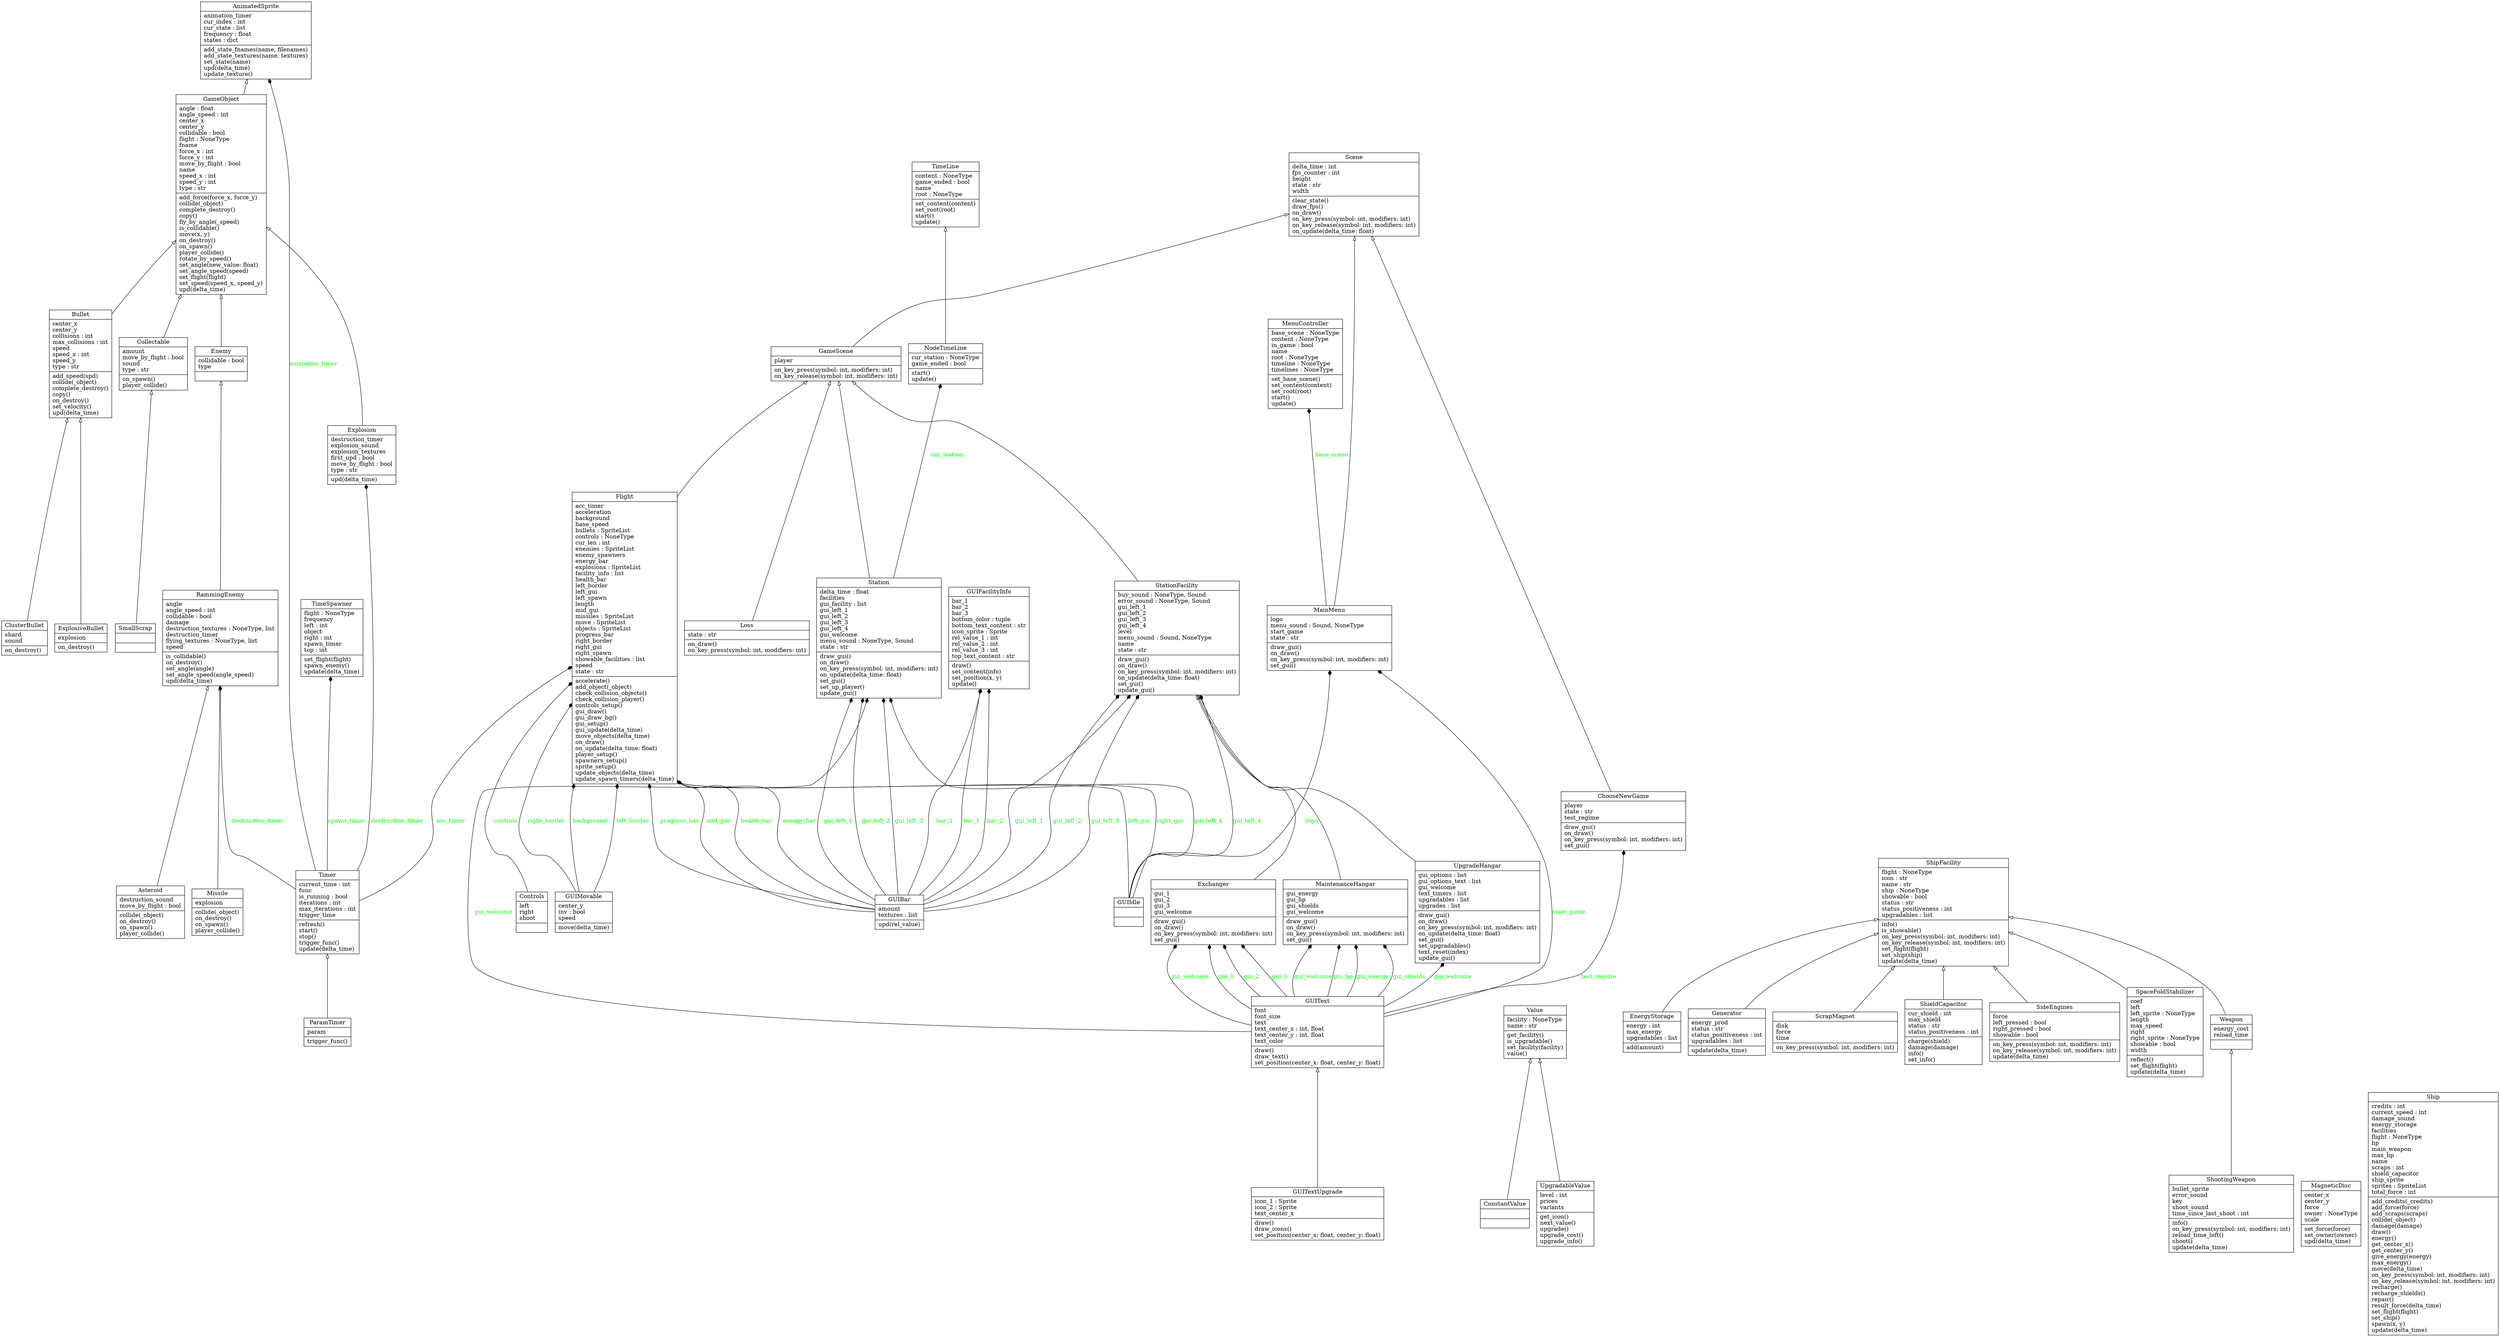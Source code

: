 digraph "classes_arcade" {
rankdir=BT
charset="utf-8"
"core.GameObjects.AnimatedSprite" [color="black", fontcolor="black", label="{AnimatedSprite|animation_timer\lcur_index : int\lcur_state : list\lfrequency : float\lstates : dict\l|add_state_fnames(name, filenames)\ladd_state_textures(name, textures)\lset_state(name)\lupd(delta_time)\lupdate_texture()\l}", shape="record", style="solid"];
"core.Enemies.Asteroid" [color="black", fontcolor="black", label="{Asteroid|destruction_sound\lmove_by_flight : bool\l|collide(_object)\lon_destroy()\lon_spawn()\lplayer_collide()\l}", shape="record", style="solid"];
"core.Ship.Bullet" [color="black", fontcolor="black", label="{Bullet|center_x\lcenter_y\lcollisions : int\lmax_collisions : int\lspeed\lspeed_x : int\lspeed_y\ltype : str\l|add_speed(spd)\lcollide(_object)\lcomplete_destroy()\lcopy()\lon_destroy()\lset_velocity()\lupd(delta_time)\l}", shape="record", style="solid"];
"core.Scenes.ChooseNewGame" [color="black", fontcolor="black", label="{ChooseNewGame|player\lstate : str\ltest_regime\l|draw_gui()\lon_draw()\lon_key_press(symbol: int, modifiers: int)\lset_gui()\l}", shape="record", style="solid"];
"core.Ship.ClusterBullet" [color="black", fontcolor="black", label="{ClusterBullet|shard\lsound\l|on_destroy()\l}", shape="record", style="solid"];
"core.Collectables.Collectable" [color="black", fontcolor="black", label="{Collectable|amount\lmove_by_flight : bool\lsound\ltype : str\l|on_spawn()\lplayer_collide()\l}", shape="record", style="solid"];
"core.Ship.ConstantValue" [color="black", fontcolor="black", label="{ConstantValue|\l|}", shape="record", style="solid"];
"core.Utilities.Controls" [color="black", fontcolor="black", label="{Controls|left\lright\lshoot\l|}", shape="record", style="solid"];
"core.Enemies.Enemy" [color="black", fontcolor="black", label="{Enemy|collidable : bool\ltype\l|}", shape="record", style="solid"];
"core.Ship.EnergyStorage" [color="black", fontcolor="black", label="{EnergyStorage|energy : int\lmax_energy\lupgradables : list\l|add(amount)\l}", shape="record", style="solid"];
"core.Scenes.Exchanger" [color="black", fontcolor="black", label="{Exchanger|gui_1\lgui_2\lgui_3\lgui_welcome\l|draw_gui()\lon_draw()\lon_key_press(symbol: int, modifiers: int)\lset_gui()\l}", shape="record", style="solid"];
"core.Explosion.Explosion" [color="black", fontcolor="black", label="{Explosion|destruction_timer\lexplosion_sound\lexplosion_textures\lfirst_upd : bool\lmove_by_flight : bool\ltype : str\l|upd(delta_time)\l}", shape="record", style="solid"];
"core.Ship.ExplosiveBullet" [color="black", fontcolor="black", label="{ExplosiveBullet|explosion\l|on_destroy()\l}", shape="record", style="solid"];
"core.Scenes.Flight" [color="black", fontcolor="black", label="{Flight|acc_timer\lacceleration\lbackground\lbase_speed\lbullets : SpriteList\lcontrols : NoneType\lcur_len : int\lenemies : SpriteList\lenemy_spawners\lenergy_bar\lexplosions : SpriteList\lfacility_info : list\lhealth_bar\lleft_border\lleft_gui\lleft_spawn\llength\lmid_gui\lmissiles : SpriteList\lmove : SpriteList\lobjects : SpriteList\lprogress_bar\lright_border\lright_gui\lright_spawn\lshowable_facilities : list\lspeed\lstate : str\l|accelerate()\ladd_object(_object)\lcheck_collision_objects()\lcheck_collision_player()\lcontrols_setup()\lgui_draw()\lgui_draw_bg()\lgui_setup()\lgui_update(delta_time)\lmove_objects(delta_time)\lon_draw()\lon_update(delta_time: float)\lplayer_setup()\lspawners_setup()\lsprite_setup()\lupdate_objects(delta_time)\lupdate_spawn_timers(delta_time)\l}", shape="record", style="solid"];
"core.GUI.GUIBar" [color="black", fontcolor="black", label="{GUIBar|amount\ltextures : list\l|upd(rel_value)\l}", shape="record", style="solid"];
"core.GUI.GUIFacilityInfo" [color="black", fontcolor="black", label="{GUIFacilityInfo|bar_1\lbar_2\lbar_3\lbottom_color : tuple\lbottom_text_content : str\licon_sprite : Sprite\lrel_value_1 : int\lrel_value_2 : int\lrel_value_3 : int\ltop_text_content : str\l|draw()\lset_content(info)\lset_position(x, y)\lupdate()\l}", shape="record", style="solid"];
"core.GUI.GUIIdle" [color="black", fontcolor="black", label="{GUIIdle|\l|}", shape="record", style="solid"];
"core.GUI.GUIMovable" [color="black", fontcolor="black", label="{GUIMovable|center_y\linv : bool\lspeed\l|move(delta_time)\l}", shape="record", style="solid"];
"core.GUI.GUIText" [color="black", fontcolor="black", label="{GUIText|font\lfont_size\ltext\ltext_center_x : int, float\ltext_center_y : int, float\ltext_color\l|draw()\ldraw_text()\lset_position(center_x: float, center_y: float)\l}", shape="record", style="solid"];
"core.GUI.GUITextUpgrade" [color="black", fontcolor="black", label="{GUITextUpgrade|icon_1 : Sprite\licon_2 : Sprite\ltext_center_x\l|draw()\ldraw_icons()\lset_position(center_x: float, center_y: float)\l}", shape="record", style="solid"];
"core.GameObjects.GameObject" [color="black", fontcolor="black", label="{GameObject|angle : float\langle_speed : int\lcenter_x\lcenter_y\lcollidable : bool\lflight : NoneType\lfname\lforce_x : int\lforce_y : int\lmove_by_flight : bool\lname\lspeed_x : int\lspeed_y : int\ltype : str\l|add_force(force_x, force_y)\lcollide(_object)\lcomplete_destroy()\lcopy()\lfly_by_angle(_speed)\lis_collidable()\lmove(x, y)\lon_destroy()\lon_spawn()\lplayer_collide()\lrotate_by_speed()\lset_angle(new_value: float)\lset_angle_speed(speed)\lset_flight(flight)\lset_speed(speed_x, speed_y)\lupd(delta_time)\l}", shape="record", style="solid"];
"core.Scenes.GameScene" [color="black", fontcolor="black", label="{GameScene|player\l|on_key_press(symbol: int, modifiers: int)\lon_key_release(symbol: int, modifiers: int)\l}", shape="record", style="solid"];
"core.Ship.Generator" [color="black", fontcolor="black", label="{Generator|energy_prod\lstatus : str\lstatus_positiveness : int\lupgradables : list\l|update(delta_time)\l}", shape="record", style="solid"];
"core.Scenes.Loss" [color="black", fontcolor="black", label="{Loss|state : str\l|on_draw()\lon_key_press(symbol: int, modifiers: int)\l}", shape="record", style="solid"];
"core.MiscObjects.MagneticDisc" [color="black", fontcolor="black", label="{MagneticDisc|center_x\lcenter_y\lforce\lowner : NoneType\lscale\l|set_force(force)\lset_owner(owner)\lupd(delta_time)\l}", shape="record", style="solid"];
"core.Scenes.MainMenu" [color="black", fontcolor="black", label="{MainMenu|logo\lmenu_sound : Sound, NoneType\lstart_game\lstate : str\l|draw_gui()\lon_draw()\lon_key_press(symbol: int, modifiers: int)\lset_gui()\l}", shape="record", style="solid"];
"core.Scenes.MaintenanceHangar" [color="black", fontcolor="black", label="{MaintenanceHangar|gui_energy\lgui_hp\lgui_shields\lgui_welcome\l|draw_gui()\lon_draw()\lon_key_press(symbol: int, modifiers: int)\lset_gui()\l}", shape="record", style="solid"];
"core.Control.MenuController" [color="black", fontcolor="black", label="{MenuController|base_scene : NoneType\lcontent : NoneType\lin_game : bool\lname\lroot : NoneType\ltimeline : NoneType\ltimelines : NoneType\l|set_base_scene()\lset_content(content)\lset_root(root)\lstart()\lupdate()\l}", shape="record", style="solid"];
"core.Enemies.Missile" [color="black", fontcolor="black", label="{Missile|explosion\l|collide(_object)\lon_destroy()\lon_spawn()\lplayer_collide()\l}", shape="record", style="solid"];
"core.Control.NodeTimeLine" [color="black", fontcolor="black", label="{NodeTimeLine|cur_station : NoneType\lgame_ended : bool\l|start()\lupdate()\l}", shape="record", style="solid"];
"core.Utilities.ParamTimer" [color="black", fontcolor="black", label="{ParamTimer|param\l|trigger_func()\l}", shape="record", style="solid"];
"core.Enemies.RammingEnemy" [color="black", fontcolor="black", label="{RammingEnemy|angle\langle_speed : int\lcollidable : bool\ldamage\ldestruction_textures : NoneType, list\ldestruction_timer\lflying_textures : NoneType, list\lspeed\l|is_collidable()\lon_destroy()\lset_angle(angle)\lset_angle_speed(angle_speed)\lupd(delta_time)\l}", shape="record", style="solid"];
"core.Scenes.Scene" [color="black", fontcolor="black", label="{Scene|delta_time : int\lfps_counter : int\lheight\lstate : str\lwidth\l|clear_state()\ldraw_fps()\lon_draw()\lon_key_press(symbol: int, modifiers: int)\lon_key_release(symbol: int, modifiers: int)\lon_update(delta_time: float)\l}", shape="record", style="solid"];
"core.Ship.ScrapMagnet" [color="black", fontcolor="black", label="{ScrapMagnet|disk\lforce\ltime\l|on_key_press(symbol: int, modifiers: int)\l}", shape="record", style="solid"];
"core.Ship.ShieldCapacitor" [color="black", fontcolor="black", label="{ShieldCapacitor|cur_shield : int\lmax_shield\lstatus : str\lstatus_positiveness : int\l|charge(shield)\ldamage(damage)\linfo()\lset_info()\l}", shape="record", style="solid"];
"core.Ship.Ship" [color="black", fontcolor="black", label="{Ship|credits : int\lcurrent_speed : int\ldamage_sound\lenergy_storage\lfacilities\lflight : NoneType\lhp\lmain_weapon\lmax_hp\lname\lscraps : int\lshield_capacitor\lship_sprite\lsprites : SpriteList\ltotal_force : int\l|add_credits(_credits)\ladd_force(force)\ladd_scraps(scraps)\lcollide(_object)\ldamage(damage)\ldraw()\lenergy()\lget_center_x()\lget_center_y()\lgive_energy(energy)\lmax_energy()\lmove(delta_time)\lon_key_press(symbol: int, modifiers: int)\lon_key_release(symbol: int, modifiers: int)\lrecharge()\lrecharge_shields()\lrepair()\lresult_force(delta_time)\lset_flight(flight)\lset_ship()\lspawn(x, y)\lupdate(delta_time)\l}", shape="record", style="solid"];
"core.Ship.ShipFacility" [color="black", fontcolor="black", label="{ShipFacility|flight : NoneType\licon : str\lname : str\lship : NoneType\lshowable : bool\lstatus : str\lstatus_positiveness : int\lupgradables : list\l|info()\lis_showable()\lon_key_press(symbol: int, modifiers: int)\lon_key_release(symbol: int, modifiers: int)\lset_flight(flight)\lset_ship(ship)\lupdate(delta_time)\l}", shape="record", style="solid"];
"core.Ship.ShootingWeapon" [color="black", fontcolor="black", label="{ShootingWeapon|bullet_sprite\lerror_sound\lkey\lshoot_sound\ltime_since_last_shoot : int\l|info()\lon_key_press(symbol: int, modifiers: int)\lreload_time_left()\lshoot()\lupdate(delta_time)\l}", shape="record", style="solid"];
"core.Ship.SideEngines" [color="black", fontcolor="black", label="{SideEngines|force\lleft_pressed : bool\lright_pressed : bool\lshowable : bool\l|on_key_press(symbol: int, modifiers: int)\lon_key_release(symbol: int, modifiers: int)\lupdate(delta_time)\l}", shape="record", style="solid"];
"core.Collectables.SmallScrap" [color="black", fontcolor="black", label="{SmallScrap|\l|}", shape="record", style="solid"];
"core.Ship.SpaceFoldStabilizer" [color="black", fontcolor="black", label="{SpaceFoldStabilizer|coef\lleft\lleft_sprite : NoneType\llength\lmax_speed\lright\lright_sprite : NoneType\lshowable : bool\lwidth\l|reflect()\lset_flight(flight)\lupdate(delta_time)\l}", shape="record", style="solid"];
"core.Scenes.Station" [color="black", fontcolor="black", label="{Station|delta_time : float\lfacilities\lgui_facility : list\lgui_left_1\lgui_left_2\lgui_left_3\lgui_left_4\lgui_welcome\lmenu_sound : NoneType, Sound\lstate : str\l|draw_gui()\lon_draw()\lon_key_press(symbol: int, modifiers: int)\lon_update(delta_time: float)\lset_gui()\lset_up_player()\lupdate_gui()\l}", shape="record", style="solid"];
"core.Scenes.StationFacility" [color="black", fontcolor="black", label="{StationFacility|buy_sound : NoneType, Sound\lerror_sound : NoneType, Sound\lgui_left_1\lgui_left_2\lgui_left_3\lgui_left_4\llevel\lmenu_sound : Sound, NoneType\lname\lstate : str\l|draw_gui()\lon_draw()\lon_key_press(symbol: int, modifiers: int)\lon_update(delta_time: float)\lset_gui()\lupdate_gui()\l}", shape="record", style="solid"];
"core.Control.TimeLine" [color="black", fontcolor="black", label="{TimeLine|content : NoneType\lgame_ended : bool\lname\lroot : NoneType\l|set_content(content)\lset_root(root)\lstart()\lupdate()\l}", shape="record", style="solid"];
"core.Enemies.TimeSpawner" [color="black", fontcolor="black", label="{TimeSpawner|flight : NoneType\lfrequency\lleft : int\lobject\lright : int\lspawn_timer\ltop : int\l|set_flight(flight)\lspawn_enemy()\lupdate(delta_time)\l}", shape="record", style="solid"];
"core.Utilities.Timer" [color="black", fontcolor="black", label="{Timer|current_time : int\lfunc\lis_running : bool\literations : int\lmax_iterations : int\ltrigger_time\l|refresh()\lstart()\lstop()\ltrigger_func()\lupdate(delta_time)\l}", shape="record", style="solid"];
"core.Ship.UpgradableValue" [color="black", fontcolor="black", label="{UpgradableValue|level : int\lprices\lvariants\l|get_icon()\lnext_value()\lupgrade()\lupgrade_cost()\lupgrade_info()\l}", shape="record", style="solid"];
"core.Scenes.UpgradeHangar" [color="black", fontcolor="black", label="{UpgradeHangar|gui_options : list\lgui_options_text : list\lgui_welcome\ltext_timers : list\lupgradables : list\lupgrades : list\l|draw_gui()\lon_draw()\lon_key_press(symbol: int, modifiers: int)\lon_update(delta_time: float)\lset_gui()\lset_upgradables()\ltext_reset(index)\lupdate_gui()\l}", shape="record", style="solid"];
"core.Ship.Value" [color="black", fontcolor="black", label="{Value|facility : NoneType\lname : str\l|get_facility()\lis_upgradable()\lset_facility(facility)\lvalue()\l}", shape="record", style="solid"];
"core.Ship.Weapon" [color="black", fontcolor="black", label="{Weapon|energy_cost\lreload_time\l|}", shape="record", style="solid"];
"core.Collectables.Collectable" -> "core.GameObjects.GameObject" [arrowhead="empty", arrowtail="none"];
"core.Collectables.SmallScrap" -> "core.Collectables.Collectable" [arrowhead="empty", arrowtail="none"];
"core.Control.NodeTimeLine" -> "core.Control.TimeLine" [arrowhead="empty", arrowtail="none"];
"core.Enemies.Asteroid" -> "core.Enemies.RammingEnemy" [arrowhead="empty", arrowtail="none"];
"core.Enemies.Enemy" -> "core.GameObjects.GameObject" [arrowhead="empty", arrowtail="none"];
"core.Enemies.Missile" -> "core.Enemies.RammingEnemy" [arrowhead="empty", arrowtail="none"];
"core.Enemies.RammingEnemy" -> "core.Enemies.Enemy" [arrowhead="empty", arrowtail="none"];
"core.Explosion.Explosion" -> "core.GameObjects.GameObject" [arrowhead="empty", arrowtail="none"];
"core.GUI.GUITextUpgrade" -> "core.GUI.GUIText" [arrowhead="empty", arrowtail="none"];
"core.GameObjects.GameObject" -> "core.GameObjects.AnimatedSprite" [arrowhead="empty", arrowtail="none"];
"core.Scenes.ChooseNewGame" -> "core.Scenes.Scene" [arrowhead="empty", arrowtail="none"];
"core.Scenes.Exchanger" -> "core.Scenes.StationFacility" [arrowhead="empty", arrowtail="none"];
"core.Scenes.Flight" -> "core.Scenes.GameScene" [arrowhead="empty", arrowtail="none"];
"core.Scenes.GameScene" -> "core.Scenes.Scene" [arrowhead="empty", arrowtail="none"];
"core.Scenes.Loss" -> "core.Scenes.GameScene" [arrowhead="empty", arrowtail="none"];
"core.Scenes.MainMenu" -> "core.Scenes.Scene" [arrowhead="empty", arrowtail="none"];
"core.Scenes.MaintenanceHangar" -> "core.Scenes.StationFacility" [arrowhead="empty", arrowtail="none"];
"core.Scenes.Station" -> "core.Scenes.GameScene" [arrowhead="empty", arrowtail="none"];
"core.Scenes.StationFacility" -> "core.Scenes.GameScene" [arrowhead="empty", arrowtail="none"];
"core.Scenes.UpgradeHangar" -> "core.Scenes.StationFacility" [arrowhead="empty", arrowtail="none"];
"core.Ship.Bullet" -> "core.GameObjects.GameObject" [arrowhead="empty", arrowtail="none"];
"core.Ship.ClusterBullet" -> "core.Ship.Bullet" [arrowhead="empty", arrowtail="none"];
"core.Ship.ConstantValue" -> "core.Ship.Value" [arrowhead="empty", arrowtail="none"];
"core.Ship.EnergyStorage" -> "core.Ship.ShipFacility" [arrowhead="empty", arrowtail="none"];
"core.Ship.ExplosiveBullet" -> "core.Ship.Bullet" [arrowhead="empty", arrowtail="none"];
"core.Ship.Generator" -> "core.Ship.ShipFacility" [arrowhead="empty", arrowtail="none"];
"core.Ship.ScrapMagnet" -> "core.Ship.ShipFacility" [arrowhead="empty", arrowtail="none"];
"core.Ship.ShieldCapacitor" -> "core.Ship.ShipFacility" [arrowhead="empty", arrowtail="none"];
"core.Ship.ShootingWeapon" -> "core.Ship.Weapon" [arrowhead="empty", arrowtail="none"];
"core.Ship.SideEngines" -> "core.Ship.ShipFacility" [arrowhead="empty", arrowtail="none"];
"core.Ship.SpaceFoldStabilizer" -> "core.Ship.ShipFacility" [arrowhead="empty", arrowtail="none"];
"core.Ship.UpgradableValue" -> "core.Ship.Value" [arrowhead="empty", arrowtail="none"];
"core.Ship.Weapon" -> "core.Ship.ShipFacility" [arrowhead="empty", arrowtail="none"];
"core.Utilities.ParamTimer" -> "core.Utilities.Timer" [arrowhead="empty", arrowtail="none"];
"core.GUI.GUIBar" -> "core.GUI.GUIFacilityInfo" [arrowhead="diamond", arrowtail="none", fontcolor="green", label="bar_1", style="solid"];
"core.GUI.GUIBar" -> "core.GUI.GUIFacilityInfo" [arrowhead="diamond", arrowtail="none", fontcolor="green", label="bar_2", style="solid"];
"core.GUI.GUIBar" -> "core.GUI.GUIFacilityInfo" [arrowhead="diamond", arrowtail="none", fontcolor="green", label="bar_3", style="solid"];
"core.GUI.GUIBar" -> "core.Scenes.Flight" [arrowhead="diamond", arrowtail="none", fontcolor="green", label="health_bar", style="solid"];
"core.GUI.GUIBar" -> "core.Scenes.Flight" [arrowhead="diamond", arrowtail="none", fontcolor="green", label="energy_bar", style="solid"];
"core.GUI.GUIBar" -> "core.Scenes.Flight" [arrowhead="diamond", arrowtail="none", fontcolor="green", label="progress_bar", style="solid"];
"core.GUI.GUIBar" -> "core.Scenes.Flight" [arrowhead="diamond", arrowtail="none", fontcolor="green", label="mid_gui", style="solid"];
"core.GUI.GUIBar" -> "core.Scenes.Station" [arrowhead="diamond", arrowtail="none", fontcolor="green", label="gui_left_1", style="solid"];
"core.GUI.GUIBar" -> "core.Scenes.Station" [arrowhead="diamond", arrowtail="none", fontcolor="green", label="gui_left_2", style="solid"];
"core.GUI.GUIBar" -> "core.Scenes.Station" [arrowhead="diamond", arrowtail="none", fontcolor="green", label="gui_left_3", style="solid"];
"core.GUI.GUIBar" -> "core.Scenes.StationFacility" [arrowhead="diamond", arrowtail="none", fontcolor="green", label="gui_left_1", style="solid"];
"core.GUI.GUIBar" -> "core.Scenes.StationFacility" [arrowhead="diamond", arrowtail="none", fontcolor="green", label="gui_left_2", style="solid"];
"core.GUI.GUIBar" -> "core.Scenes.StationFacility" [arrowhead="diamond", arrowtail="none", fontcolor="green", label="gui_left_3", style="solid"];
"core.GUI.GUIIdle" -> "core.Scenes.Flight" [arrowhead="diamond", arrowtail="none", fontcolor="green", label="left_gui", style="solid"];
"core.GUI.GUIIdle" -> "core.Scenes.Flight" [arrowhead="diamond", arrowtail="none", fontcolor="green", label="right_gui", style="solid"];
"core.GUI.GUIIdle" -> "core.Scenes.MainMenu" [arrowhead="diamond", arrowtail="none", fontcolor="green", label="logo", style="solid"];
"core.GUI.GUIIdle" -> "core.Scenes.Station" [arrowhead="diamond", arrowtail="none", fontcolor="green", label="gui_left_4", style="solid"];
"core.GUI.GUIIdle" -> "core.Scenes.StationFacility" [arrowhead="diamond", arrowtail="none", fontcolor="green", label="gui_left_4", style="solid"];
"core.GUI.GUIMovable" -> "core.Scenes.Flight" [arrowhead="diamond", arrowtail="none", fontcolor="green", label="left_border", style="solid"];
"core.GUI.GUIMovable" -> "core.Scenes.Flight" [arrowhead="diamond", arrowtail="none", fontcolor="green", label="right_border", style="solid"];
"core.GUI.GUIMovable" -> "core.Scenes.Flight" [arrowhead="diamond", arrowtail="none", fontcolor="green", label="background", style="solid"];
"core.GUI.GUIText" -> "core.Scenes.ChooseNewGame" [arrowhead="diamond", arrowtail="none", fontcolor="green", label="test_regime", style="solid"];
"core.GUI.GUIText" -> "core.Scenes.Exchanger" [arrowhead="diamond", arrowtail="none", fontcolor="green", label="gui_welcome", style="solid"];
"core.GUI.GUIText" -> "core.Scenes.Exchanger" [arrowhead="diamond", arrowtail="none", fontcolor="green", label="gui_1", style="solid"];
"core.GUI.GUIText" -> "core.Scenes.Exchanger" [arrowhead="diamond", arrowtail="none", fontcolor="green", label="gui_2", style="solid"];
"core.GUI.GUIText" -> "core.Scenes.Exchanger" [arrowhead="diamond", arrowtail="none", fontcolor="green", label="gui_3", style="solid"];
"core.GUI.GUIText" -> "core.Scenes.MainMenu" [arrowhead="diamond", arrowtail="none", fontcolor="green", label="start_game", style="solid"];
"core.GUI.GUIText" -> "core.Scenes.MaintenanceHangar" [arrowhead="diamond", arrowtail="none", fontcolor="green", label="gui_welcome", style="solid"];
"core.GUI.GUIText" -> "core.Scenes.MaintenanceHangar" [arrowhead="diamond", arrowtail="none", fontcolor="green", label="gui_hp", style="solid"];
"core.GUI.GUIText" -> "core.Scenes.MaintenanceHangar" [arrowhead="diamond", arrowtail="none", fontcolor="green", label="gui_energy", style="solid"];
"core.GUI.GUIText" -> "core.Scenes.MaintenanceHangar" [arrowhead="diamond", arrowtail="none", fontcolor="green", label="gui_shields", style="solid"];
"core.GUI.GUIText" -> "core.Scenes.Station" [arrowhead="diamond", arrowtail="none", fontcolor="green", label="gui_welcome", style="solid"];
"core.GUI.GUIText" -> "core.Scenes.UpgradeHangar" [arrowhead="diamond", arrowtail="none", fontcolor="green", label="gui_welcome", style="solid"];
"core.Scenes.MainMenu" -> "core.Control.MenuController" [arrowhead="diamond", arrowtail="none", fontcolor="green", label="base_scene", style="solid"];
"core.Scenes.Station" -> "core.Control.NodeTimeLine" [arrowhead="diamond", arrowtail="none", fontcolor="green", label="cur_station", style="solid"];
"core.Utilities.Controls" -> "core.Scenes.Flight" [arrowhead="diamond", arrowtail="none", fontcolor="green", label="controls", style="solid"];
"core.Utilities.Timer" -> "core.Enemies.RammingEnemy" [arrowhead="diamond", arrowtail="none", fontcolor="green", label="destruction_timer", style="solid"];
"core.Utilities.Timer" -> "core.Enemies.TimeSpawner" [arrowhead="diamond", arrowtail="none", fontcolor="green", label="spawn_timer", style="solid"];
"core.Utilities.Timer" -> "core.Explosion.Explosion" [arrowhead="diamond", arrowtail="none", fontcolor="green", label="destruction_timer", style="solid"];
"core.Utilities.Timer" -> "core.GameObjects.AnimatedSprite" [arrowhead="diamond", arrowtail="none", fontcolor="green", label="animation_timer", style="solid"];
"core.Utilities.Timer" -> "core.Scenes.Flight" [arrowhead="diamond", arrowtail="none", fontcolor="green", label="acc_timer", style="solid"];
}
